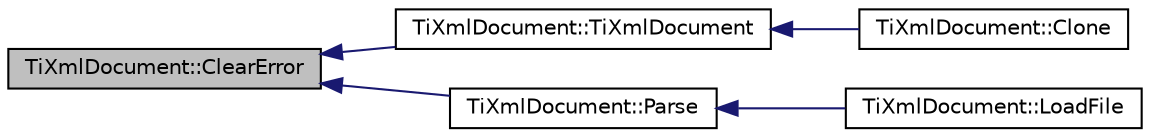 digraph "TiXmlDocument::ClearError"
{
  edge [fontname="Helvetica",fontsize="10",labelfontname="Helvetica",labelfontsize="10"];
  node [fontname="Helvetica",fontsize="10",shape=record];
  rankdir="LR";
  Node1 [label="TiXmlDocument::ClearError",height=0.2,width=0.4,color="black", fillcolor="grey75", style="filled" fontcolor="black"];
  Node1 -> Node2 [dir="back",color="midnightblue",fontsize="10",style="solid"];
  Node2 [label="TiXmlDocument::TiXmlDocument",height=0.2,width=0.4,color="black", fillcolor="white", style="filled",URL="$class_ti_xml_document.html#a9f5e84335708fde98400230f9f12659c",tooltip="Create an empty document, that has no name. "];
  Node2 -> Node3 [dir="back",color="midnightblue",fontsize="10",style="solid"];
  Node3 [label="TiXmlDocument::Clone",height=0.2,width=0.4,color="black", fillcolor="white", style="filled",URL="$class_ti_xml_document.html#ac9e8f09b23454d953b32d1b65cd1409e"];
  Node1 -> Node4 [dir="back",color="midnightblue",fontsize="10",style="solid"];
  Node4 [label="TiXmlDocument::Parse",height=0.2,width=0.4,color="black", fillcolor="white", style="filled",URL="$class_ti_xml_document.html#a789ad2f06f93d52bdb5570b2f3670289"];
  Node4 -> Node5 [dir="back",color="midnightblue",fontsize="10",style="solid"];
  Node5 [label="TiXmlDocument::LoadFile",height=0.2,width=0.4,color="black", fillcolor="white", style="filled",URL="$class_ti_xml_document.html#a41f6fe7200864d1dca663d230caf8db6"];
}
